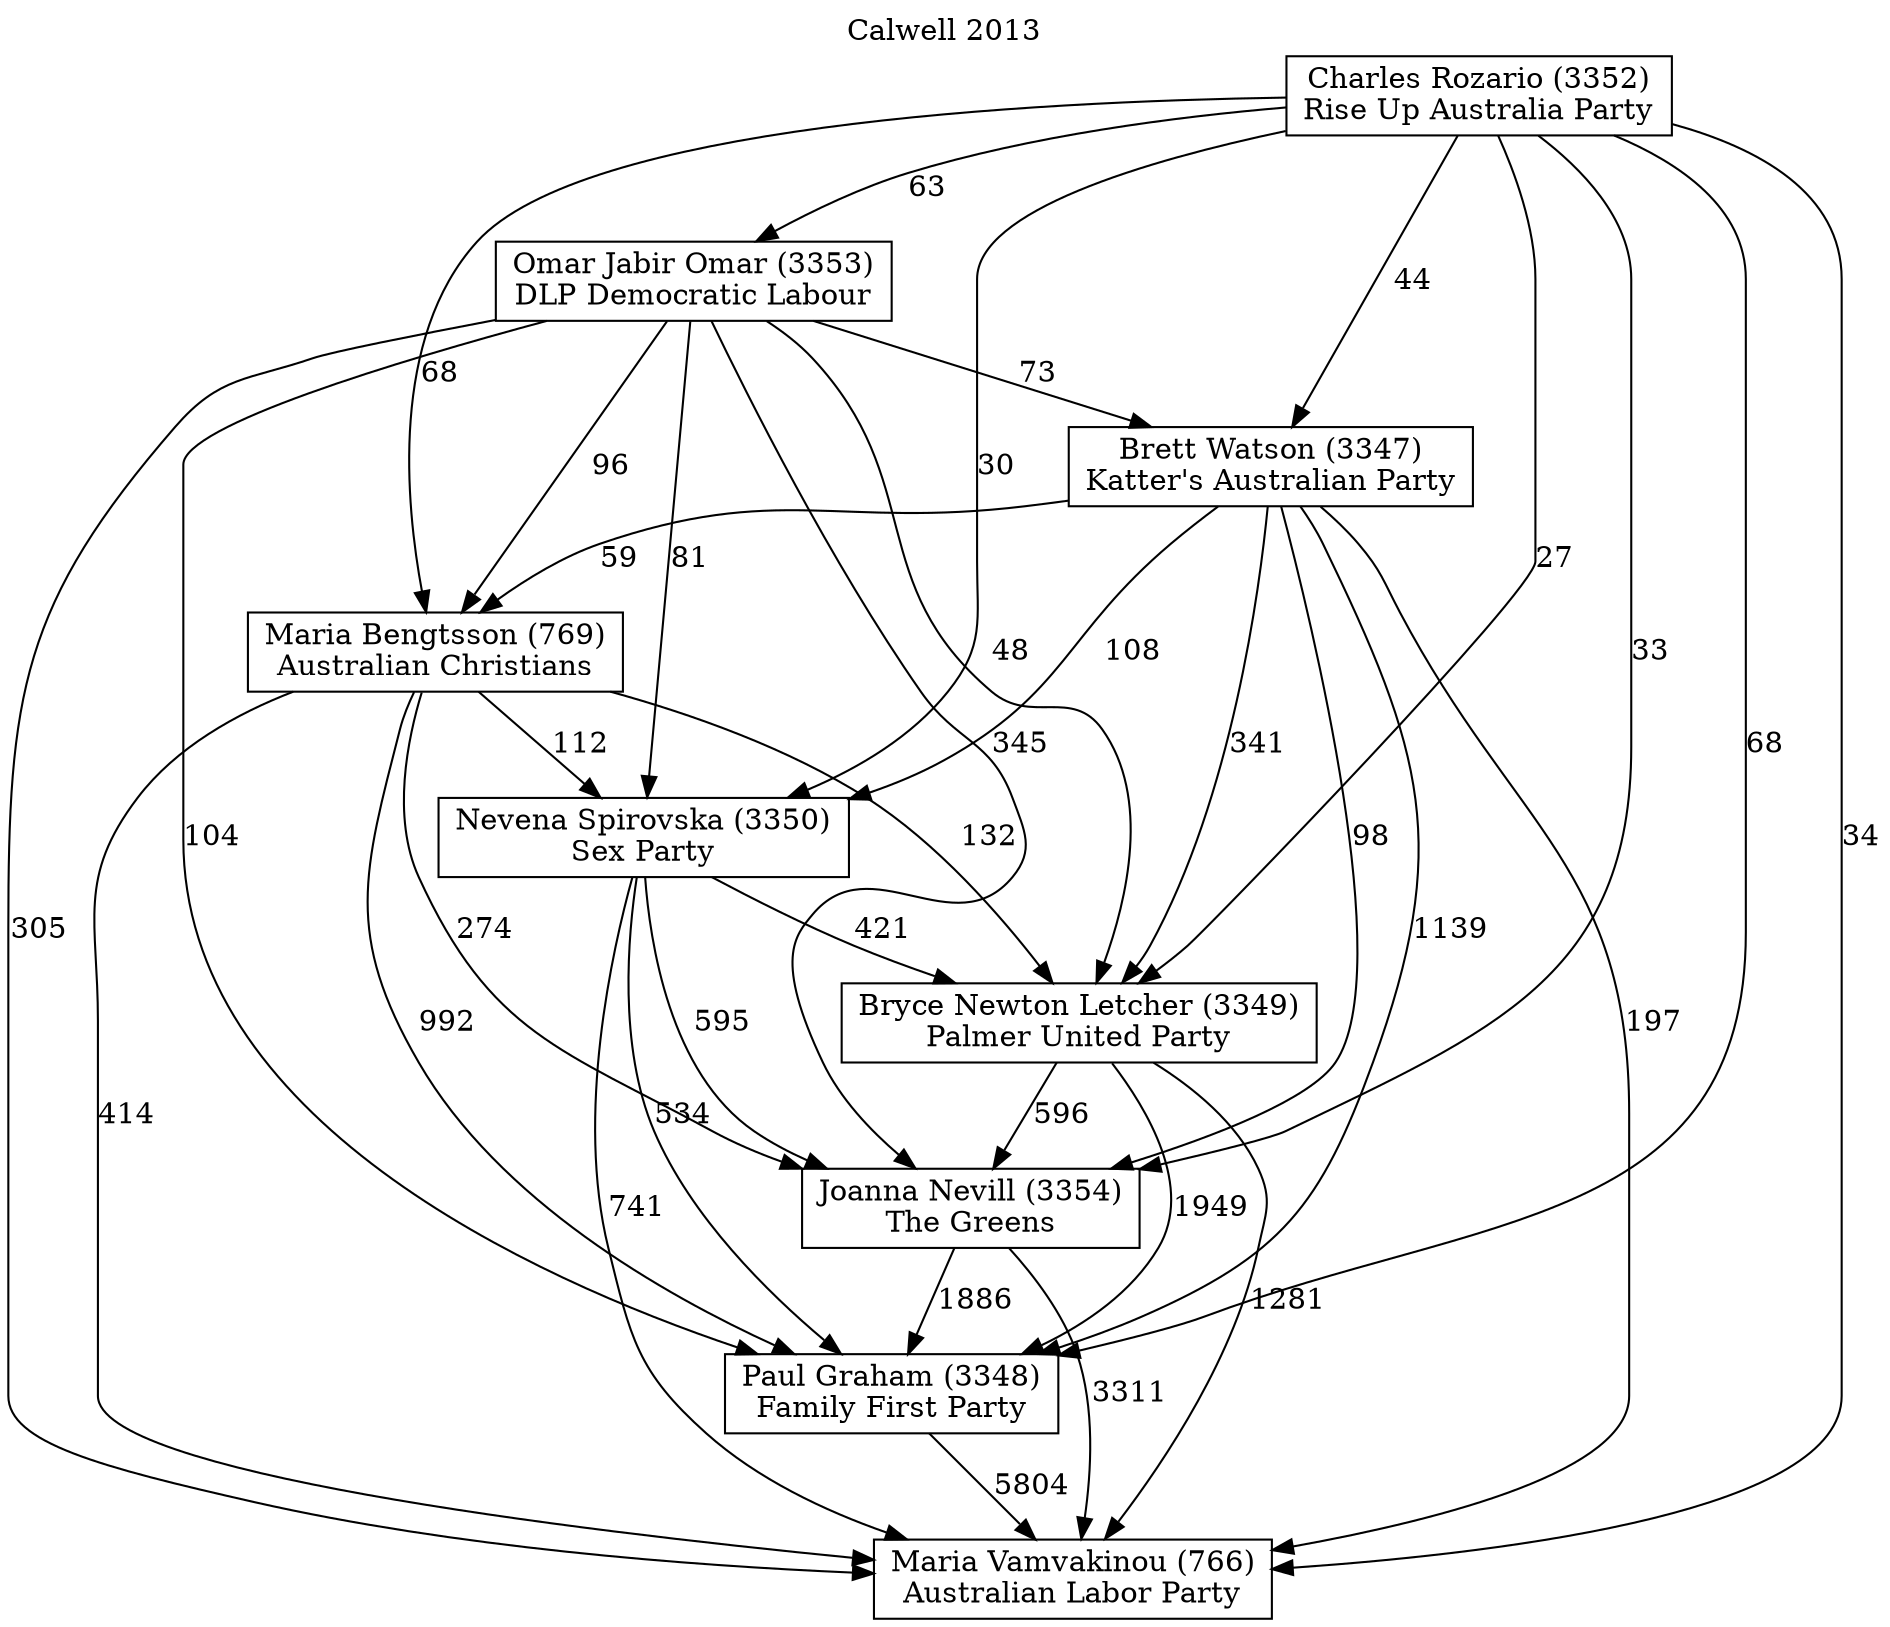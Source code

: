 // House preference flow
digraph "Maria Vamvakinou (766)_Calwell_2013" {
	graph [label="Calwell 2013" labelloc=t mclimit=10]
	node [shape=box]
	"Maria Vamvakinou (766)" [label="Maria Vamvakinou (766)
Australian Labor Party"]
	"Paul Graham (3348)" [label="Paul Graham (3348)
Family First Party"]
	"Joanna Nevill (3354)" [label="Joanna Nevill (3354)
The Greens"]
	"Bryce Newton Letcher (3349)" [label="Bryce Newton Letcher (3349)
Palmer United Party"]
	"Nevena Spirovska (3350)" [label="Nevena Spirovska (3350)
Sex Party"]
	"Maria Bengtsson (769)" [label="Maria Bengtsson (769)
Australian Christians"]
	"Brett Watson (3347)" [label="Brett Watson (3347)
Katter's Australian Party"]
	"Omar Jabir Omar (3353)" [label="Omar Jabir Omar (3353)
DLP Democratic Labour"]
	"Charles Rozario (3352)" [label="Charles Rozario (3352)
Rise Up Australia Party"]
	"Paul Graham (3348)" -> "Maria Vamvakinou (766)" [label=5804]
	"Joanna Nevill (3354)" -> "Paul Graham (3348)" [label=1886]
	"Bryce Newton Letcher (3349)" -> "Joanna Nevill (3354)" [label=596]
	"Nevena Spirovska (3350)" -> "Bryce Newton Letcher (3349)" [label=421]
	"Maria Bengtsson (769)" -> "Nevena Spirovska (3350)" [label=112]
	"Brett Watson (3347)" -> "Maria Bengtsson (769)" [label=59]
	"Omar Jabir Omar (3353)" -> "Brett Watson (3347)" [label=73]
	"Charles Rozario (3352)" -> "Omar Jabir Omar (3353)" [label=63]
	"Joanna Nevill (3354)" -> "Maria Vamvakinou (766)" [label=3311]
	"Bryce Newton Letcher (3349)" -> "Maria Vamvakinou (766)" [label=1281]
	"Nevena Spirovska (3350)" -> "Maria Vamvakinou (766)" [label=741]
	"Maria Bengtsson (769)" -> "Maria Vamvakinou (766)" [label=414]
	"Brett Watson (3347)" -> "Maria Vamvakinou (766)" [label=197]
	"Omar Jabir Omar (3353)" -> "Maria Vamvakinou (766)" [label=305]
	"Charles Rozario (3352)" -> "Maria Vamvakinou (766)" [label=34]
	"Charles Rozario (3352)" -> "Brett Watson (3347)" [label=44]
	"Omar Jabir Omar (3353)" -> "Maria Bengtsson (769)" [label=96]
	"Charles Rozario (3352)" -> "Maria Bengtsson (769)" [label=68]
	"Brett Watson (3347)" -> "Nevena Spirovska (3350)" [label=108]
	"Omar Jabir Omar (3353)" -> "Nevena Spirovska (3350)" [label=81]
	"Charles Rozario (3352)" -> "Nevena Spirovska (3350)" [label=30]
	"Maria Bengtsson (769)" -> "Bryce Newton Letcher (3349)" [label=132]
	"Brett Watson (3347)" -> "Bryce Newton Letcher (3349)" [label=341]
	"Omar Jabir Omar (3353)" -> "Bryce Newton Letcher (3349)" [label=48]
	"Charles Rozario (3352)" -> "Bryce Newton Letcher (3349)" [label=27]
	"Nevena Spirovska (3350)" -> "Joanna Nevill (3354)" [label=595]
	"Maria Bengtsson (769)" -> "Joanna Nevill (3354)" [label=274]
	"Brett Watson (3347)" -> "Joanna Nevill (3354)" [label=98]
	"Omar Jabir Omar (3353)" -> "Joanna Nevill (3354)" [label=345]
	"Charles Rozario (3352)" -> "Joanna Nevill (3354)" [label=33]
	"Bryce Newton Letcher (3349)" -> "Paul Graham (3348)" [label=1949]
	"Nevena Spirovska (3350)" -> "Paul Graham (3348)" [label=534]
	"Maria Bengtsson (769)" -> "Paul Graham (3348)" [label=992]
	"Brett Watson (3347)" -> "Paul Graham (3348)" [label=1139]
	"Omar Jabir Omar (3353)" -> "Paul Graham (3348)" [label=104]
	"Charles Rozario (3352)" -> "Paul Graham (3348)" [label=68]
}
